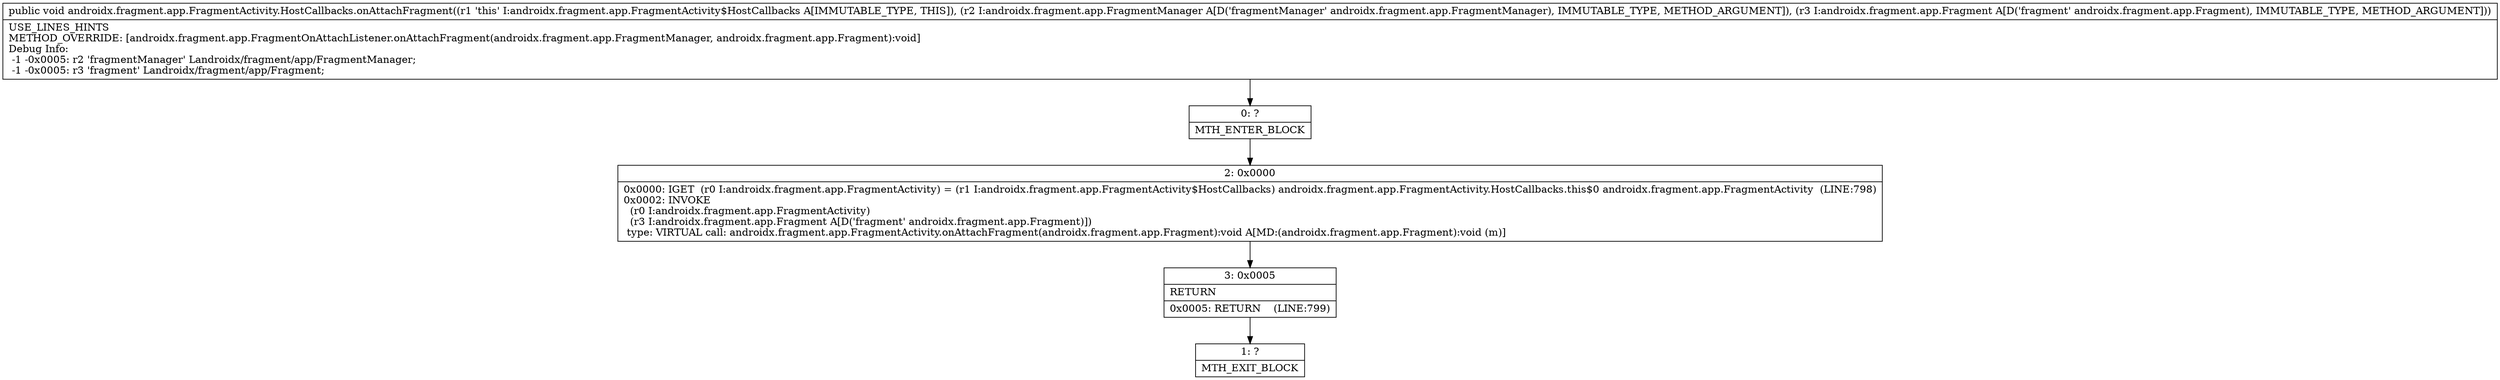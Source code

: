 digraph "CFG forandroidx.fragment.app.FragmentActivity.HostCallbacks.onAttachFragment(Landroidx\/fragment\/app\/FragmentManager;Landroidx\/fragment\/app\/Fragment;)V" {
Node_0 [shape=record,label="{0\:\ ?|MTH_ENTER_BLOCK\l}"];
Node_2 [shape=record,label="{2\:\ 0x0000|0x0000: IGET  (r0 I:androidx.fragment.app.FragmentActivity) = (r1 I:androidx.fragment.app.FragmentActivity$HostCallbacks) androidx.fragment.app.FragmentActivity.HostCallbacks.this$0 androidx.fragment.app.FragmentActivity  (LINE:798)\l0x0002: INVOKE  \l  (r0 I:androidx.fragment.app.FragmentActivity)\l  (r3 I:androidx.fragment.app.Fragment A[D('fragment' androidx.fragment.app.Fragment)])\l type: VIRTUAL call: androidx.fragment.app.FragmentActivity.onAttachFragment(androidx.fragment.app.Fragment):void A[MD:(androidx.fragment.app.Fragment):void (m)]\l}"];
Node_3 [shape=record,label="{3\:\ 0x0005|RETURN\l|0x0005: RETURN    (LINE:799)\l}"];
Node_1 [shape=record,label="{1\:\ ?|MTH_EXIT_BLOCK\l}"];
MethodNode[shape=record,label="{public void androidx.fragment.app.FragmentActivity.HostCallbacks.onAttachFragment((r1 'this' I:androidx.fragment.app.FragmentActivity$HostCallbacks A[IMMUTABLE_TYPE, THIS]), (r2 I:androidx.fragment.app.FragmentManager A[D('fragmentManager' androidx.fragment.app.FragmentManager), IMMUTABLE_TYPE, METHOD_ARGUMENT]), (r3 I:androidx.fragment.app.Fragment A[D('fragment' androidx.fragment.app.Fragment), IMMUTABLE_TYPE, METHOD_ARGUMENT]))  | USE_LINES_HINTS\lMETHOD_OVERRIDE: [androidx.fragment.app.FragmentOnAttachListener.onAttachFragment(androidx.fragment.app.FragmentManager, androidx.fragment.app.Fragment):void]\lDebug Info:\l  \-1 \-0x0005: r2 'fragmentManager' Landroidx\/fragment\/app\/FragmentManager;\l  \-1 \-0x0005: r3 'fragment' Landroidx\/fragment\/app\/Fragment;\l}"];
MethodNode -> Node_0;Node_0 -> Node_2;
Node_2 -> Node_3;
Node_3 -> Node_1;
}

